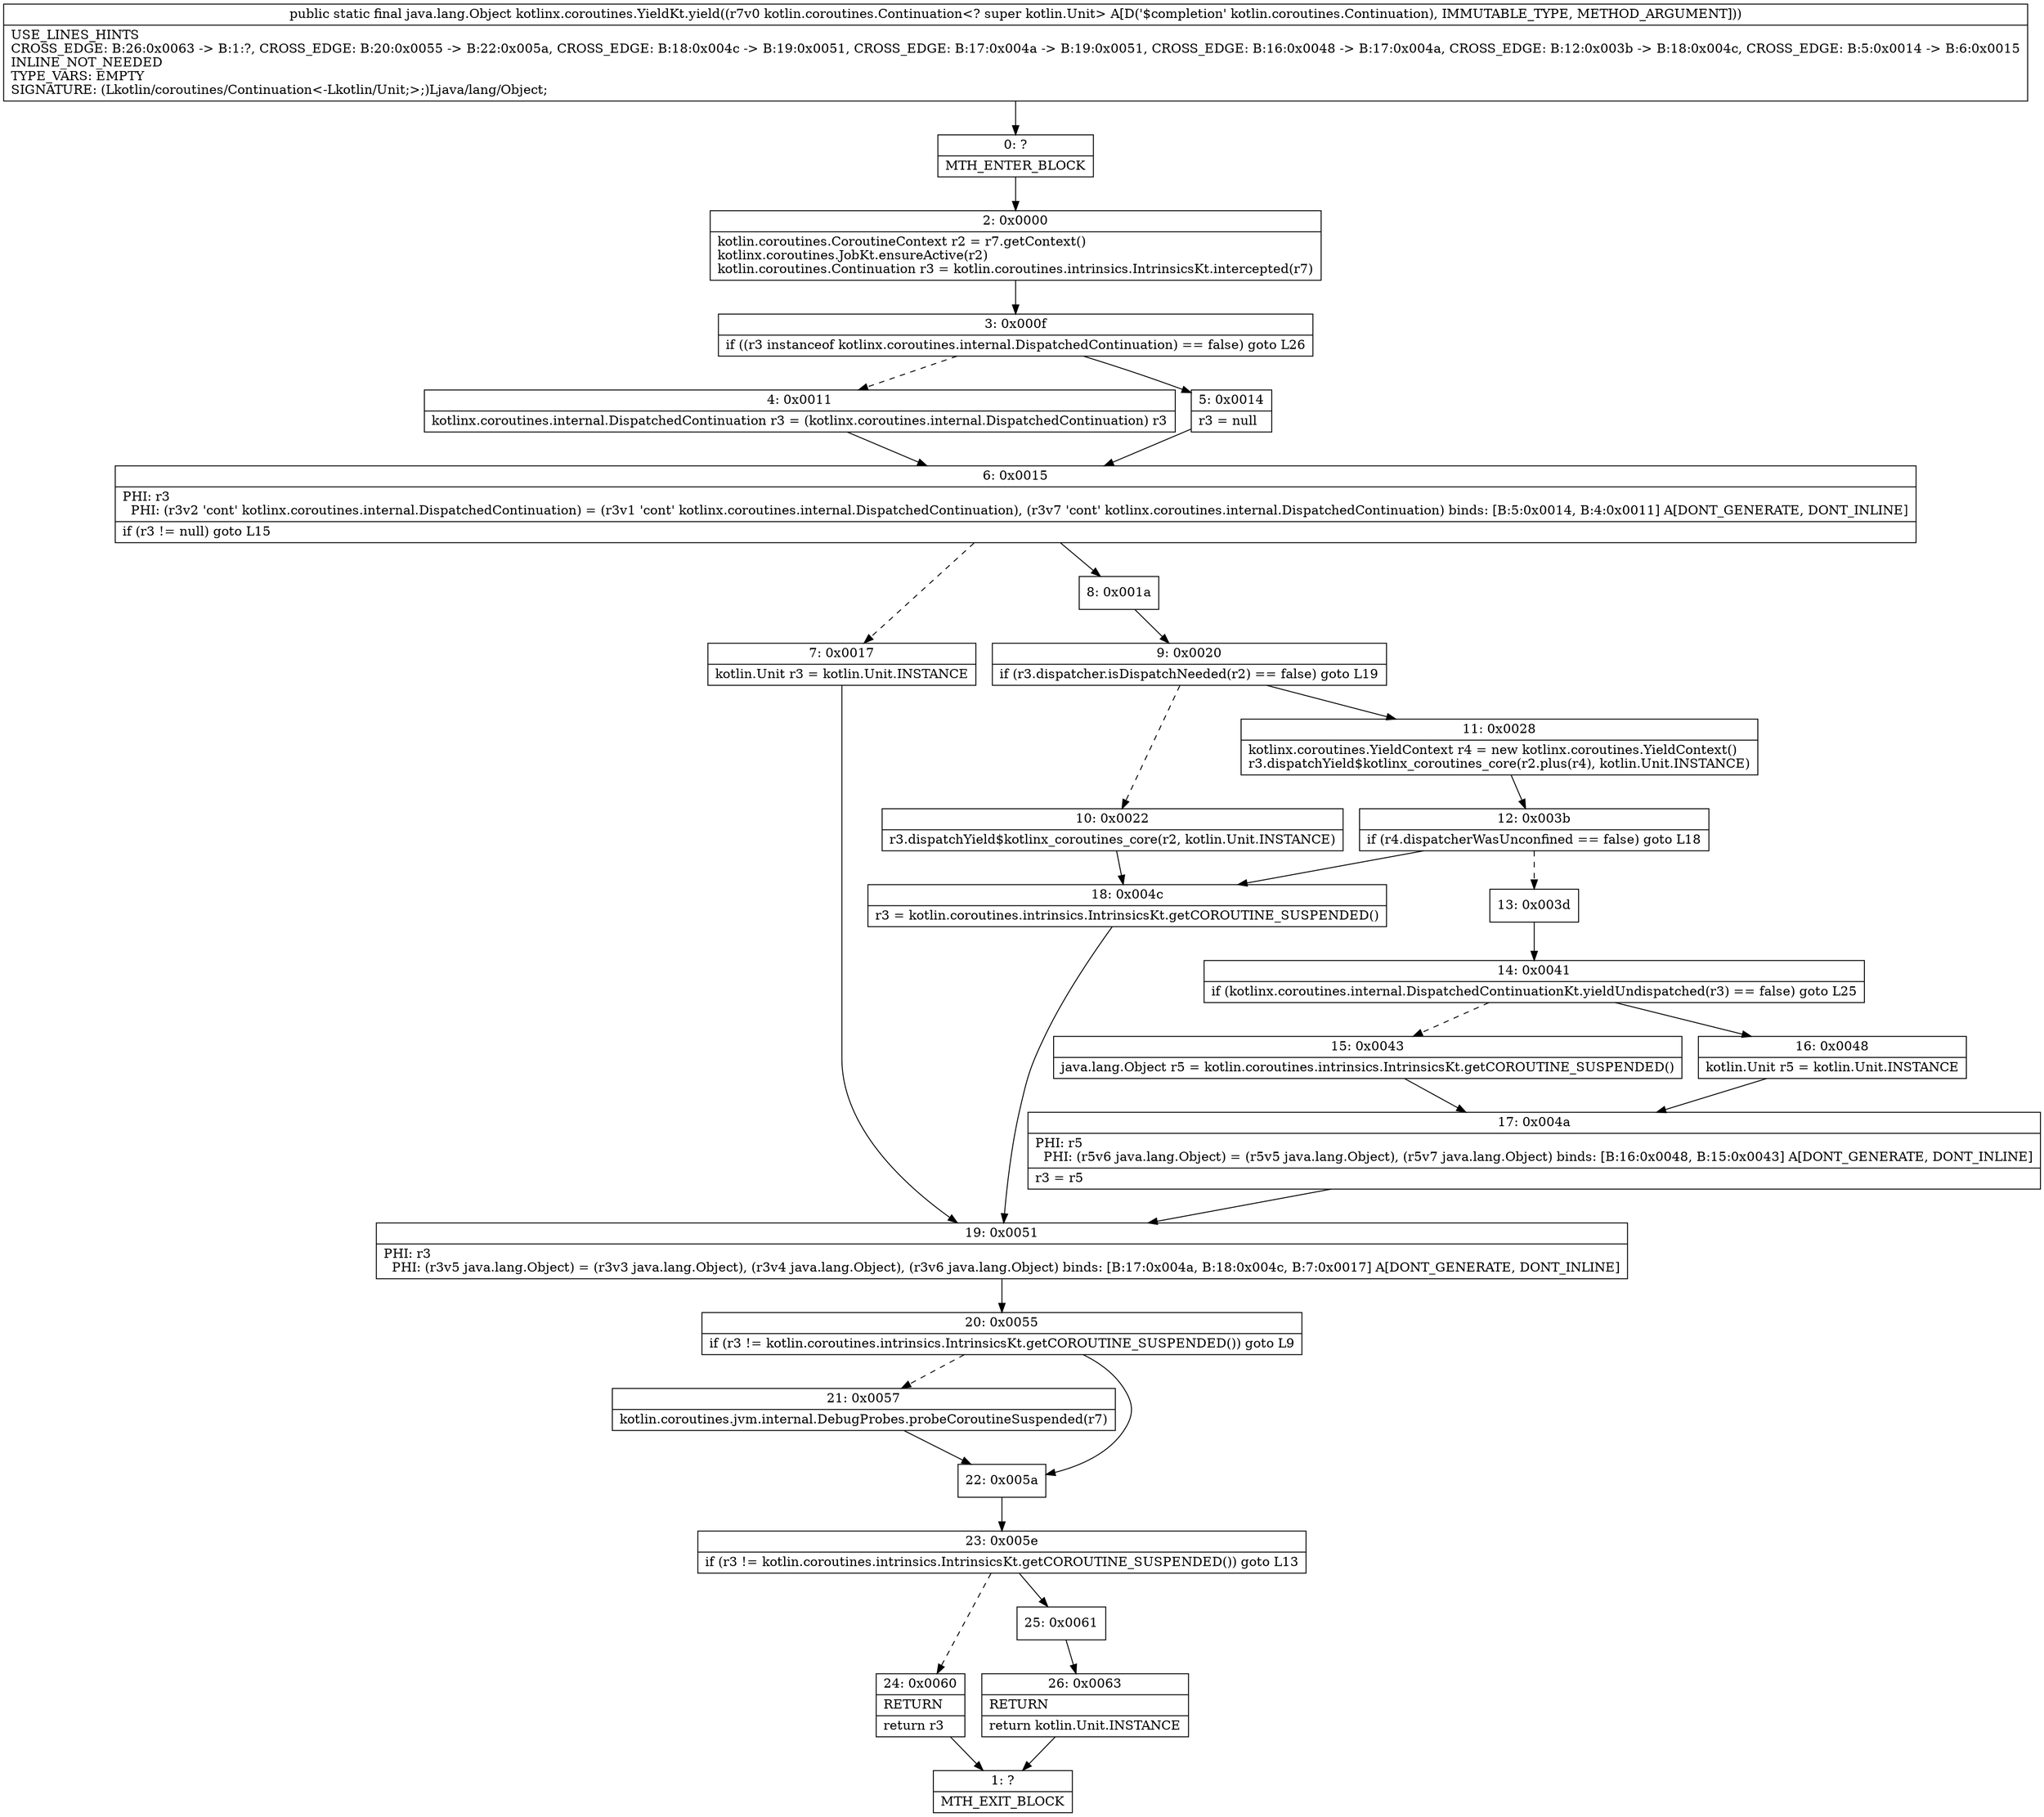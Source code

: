 digraph "CFG forkotlinx.coroutines.YieldKt.yield(Lkotlin\/coroutines\/Continuation;)Ljava\/lang\/Object;" {
Node_0 [shape=record,label="{0\:\ ?|MTH_ENTER_BLOCK\l}"];
Node_2 [shape=record,label="{2\:\ 0x0000|kotlin.coroutines.CoroutineContext r2 = r7.getContext()\lkotlinx.coroutines.JobKt.ensureActive(r2)\lkotlin.coroutines.Continuation r3 = kotlin.coroutines.intrinsics.IntrinsicsKt.intercepted(r7)\l}"];
Node_3 [shape=record,label="{3\:\ 0x000f|if ((r3 instanceof kotlinx.coroutines.internal.DispatchedContinuation) == false) goto L26\l}"];
Node_4 [shape=record,label="{4\:\ 0x0011|kotlinx.coroutines.internal.DispatchedContinuation r3 = (kotlinx.coroutines.internal.DispatchedContinuation) r3\l}"];
Node_6 [shape=record,label="{6\:\ 0x0015|PHI: r3 \l  PHI: (r3v2 'cont' kotlinx.coroutines.internal.DispatchedContinuation) = (r3v1 'cont' kotlinx.coroutines.internal.DispatchedContinuation), (r3v7 'cont' kotlinx.coroutines.internal.DispatchedContinuation) binds: [B:5:0x0014, B:4:0x0011] A[DONT_GENERATE, DONT_INLINE]\l|if (r3 != null) goto L15\l}"];
Node_7 [shape=record,label="{7\:\ 0x0017|kotlin.Unit r3 = kotlin.Unit.INSTANCE\l}"];
Node_19 [shape=record,label="{19\:\ 0x0051|PHI: r3 \l  PHI: (r3v5 java.lang.Object) = (r3v3 java.lang.Object), (r3v4 java.lang.Object), (r3v6 java.lang.Object) binds: [B:17:0x004a, B:18:0x004c, B:7:0x0017] A[DONT_GENERATE, DONT_INLINE]\l}"];
Node_20 [shape=record,label="{20\:\ 0x0055|if (r3 != kotlin.coroutines.intrinsics.IntrinsicsKt.getCOROUTINE_SUSPENDED()) goto L9\l}"];
Node_21 [shape=record,label="{21\:\ 0x0057|kotlin.coroutines.jvm.internal.DebugProbes.probeCoroutineSuspended(r7)\l}"];
Node_22 [shape=record,label="{22\:\ 0x005a}"];
Node_23 [shape=record,label="{23\:\ 0x005e|if (r3 != kotlin.coroutines.intrinsics.IntrinsicsKt.getCOROUTINE_SUSPENDED()) goto L13\l}"];
Node_24 [shape=record,label="{24\:\ 0x0060|RETURN\l|return r3\l}"];
Node_1 [shape=record,label="{1\:\ ?|MTH_EXIT_BLOCK\l}"];
Node_25 [shape=record,label="{25\:\ 0x0061}"];
Node_26 [shape=record,label="{26\:\ 0x0063|RETURN\l|return kotlin.Unit.INSTANCE\l}"];
Node_8 [shape=record,label="{8\:\ 0x001a}"];
Node_9 [shape=record,label="{9\:\ 0x0020|if (r3.dispatcher.isDispatchNeeded(r2) == false) goto L19\l}"];
Node_10 [shape=record,label="{10\:\ 0x0022|r3.dispatchYield$kotlinx_coroutines_core(r2, kotlin.Unit.INSTANCE)\l}"];
Node_18 [shape=record,label="{18\:\ 0x004c|r3 = kotlin.coroutines.intrinsics.IntrinsicsKt.getCOROUTINE_SUSPENDED()\l}"];
Node_11 [shape=record,label="{11\:\ 0x0028|kotlinx.coroutines.YieldContext r4 = new kotlinx.coroutines.YieldContext()\lr3.dispatchYield$kotlinx_coroutines_core(r2.plus(r4), kotlin.Unit.INSTANCE)\l}"];
Node_12 [shape=record,label="{12\:\ 0x003b|if (r4.dispatcherWasUnconfined == false) goto L18\l}"];
Node_13 [shape=record,label="{13\:\ 0x003d}"];
Node_14 [shape=record,label="{14\:\ 0x0041|if (kotlinx.coroutines.internal.DispatchedContinuationKt.yieldUndispatched(r3) == false) goto L25\l}"];
Node_15 [shape=record,label="{15\:\ 0x0043|java.lang.Object r5 = kotlin.coroutines.intrinsics.IntrinsicsKt.getCOROUTINE_SUSPENDED()\l}"];
Node_17 [shape=record,label="{17\:\ 0x004a|PHI: r5 \l  PHI: (r5v6 java.lang.Object) = (r5v5 java.lang.Object), (r5v7 java.lang.Object) binds: [B:16:0x0048, B:15:0x0043] A[DONT_GENERATE, DONT_INLINE]\l|r3 = r5\l}"];
Node_16 [shape=record,label="{16\:\ 0x0048|kotlin.Unit r5 = kotlin.Unit.INSTANCE\l}"];
Node_5 [shape=record,label="{5\:\ 0x0014|r3 = null\l}"];
MethodNode[shape=record,label="{public static final java.lang.Object kotlinx.coroutines.YieldKt.yield((r7v0 kotlin.coroutines.Continuation\<? super kotlin.Unit\> A[D('$completion' kotlin.coroutines.Continuation), IMMUTABLE_TYPE, METHOD_ARGUMENT]))  | USE_LINES_HINTS\lCROSS_EDGE: B:26:0x0063 \-\> B:1:?, CROSS_EDGE: B:20:0x0055 \-\> B:22:0x005a, CROSS_EDGE: B:18:0x004c \-\> B:19:0x0051, CROSS_EDGE: B:17:0x004a \-\> B:19:0x0051, CROSS_EDGE: B:16:0x0048 \-\> B:17:0x004a, CROSS_EDGE: B:12:0x003b \-\> B:18:0x004c, CROSS_EDGE: B:5:0x0014 \-\> B:6:0x0015\lINLINE_NOT_NEEDED\lTYPE_VARS: EMPTY\lSIGNATURE: (Lkotlin\/coroutines\/Continuation\<\-Lkotlin\/Unit;\>;)Ljava\/lang\/Object;\l}"];
MethodNode -> Node_0;Node_0 -> Node_2;
Node_2 -> Node_3;
Node_3 -> Node_4[style=dashed];
Node_3 -> Node_5;
Node_4 -> Node_6;
Node_6 -> Node_7[style=dashed];
Node_6 -> Node_8;
Node_7 -> Node_19;
Node_19 -> Node_20;
Node_20 -> Node_21[style=dashed];
Node_20 -> Node_22;
Node_21 -> Node_22;
Node_22 -> Node_23;
Node_23 -> Node_24[style=dashed];
Node_23 -> Node_25;
Node_24 -> Node_1;
Node_25 -> Node_26;
Node_26 -> Node_1;
Node_8 -> Node_9;
Node_9 -> Node_10[style=dashed];
Node_9 -> Node_11;
Node_10 -> Node_18;
Node_18 -> Node_19;
Node_11 -> Node_12;
Node_12 -> Node_13[style=dashed];
Node_12 -> Node_18;
Node_13 -> Node_14;
Node_14 -> Node_15[style=dashed];
Node_14 -> Node_16;
Node_15 -> Node_17;
Node_17 -> Node_19;
Node_16 -> Node_17;
Node_5 -> Node_6;
}

